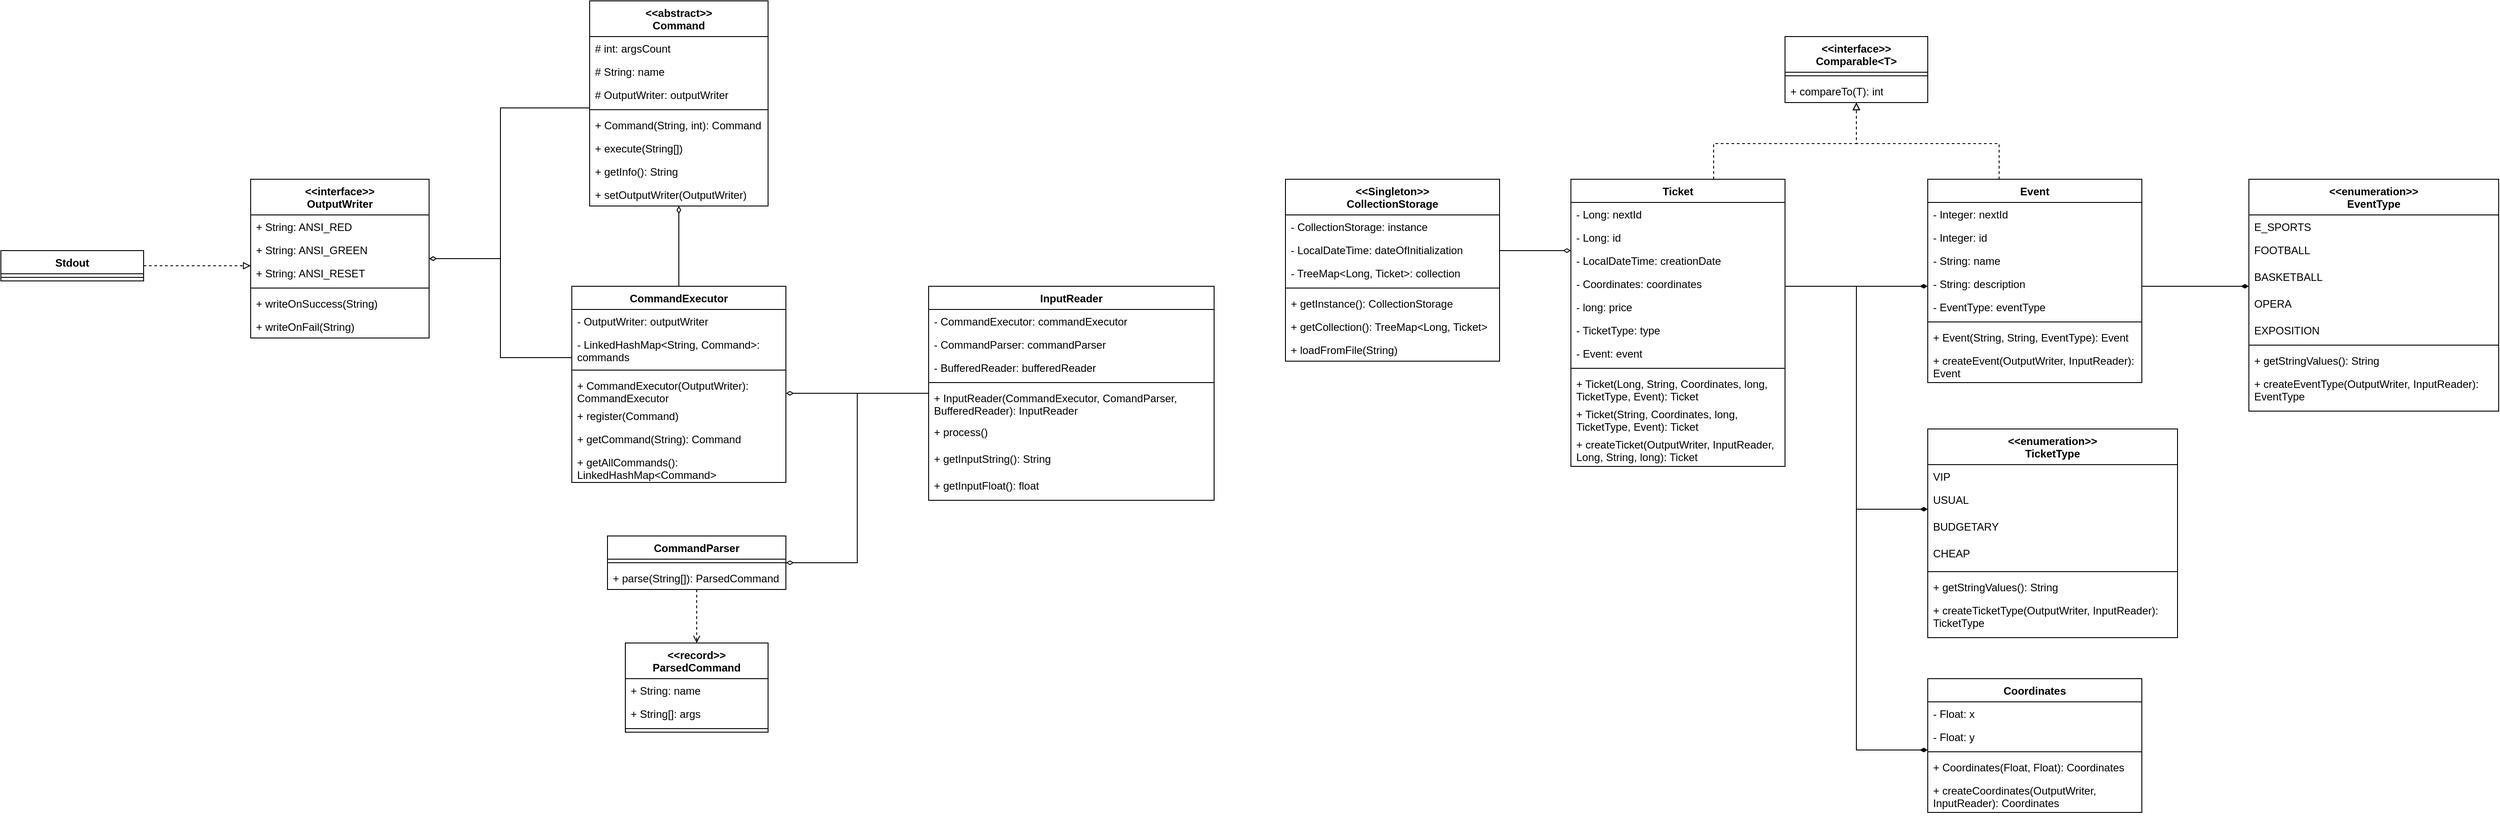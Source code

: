 <mxfile version="26.0.11">
  <diagram name="Страница — 1" id="2B_twAa1wRJCid5-EPwe">
    <mxGraphModel dx="2675" dy="1044" grid="1" gridSize="10" guides="1" tooltips="1" connect="1" arrows="1" fold="1" page="1" pageScale="1" pageWidth="827" pageHeight="1169" math="0" shadow="0">
      <root>
        <mxCell id="0" />
        <mxCell id="1" parent="0" />
        <mxCell id="D6TceHeghgm-f9O-wfHP-121" style="edgeStyle=orthogonalEdgeStyle;rounded=0;orthogonalLoop=1;jettySize=auto;html=1;endArrow=diamondThin;endFill=0;" edge="1" parent="1" source="D6TceHeghgm-f9O-wfHP-1" target="D6TceHeghgm-f9O-wfHP-10">
          <mxGeometry relative="1" as="geometry">
            <Array as="points">
              <mxPoint x="-40" y="480" />
              <mxPoint x="-40" y="649" />
            </Array>
          </mxGeometry>
        </mxCell>
        <mxCell id="D6TceHeghgm-f9O-wfHP-1" value="&lt;div&gt;&amp;lt;&amp;lt;abstract&amp;gt;&amp;gt;&lt;/div&gt;Command" style="swimlane;fontStyle=1;align=center;verticalAlign=top;childLayout=stackLayout;horizontal=1;startSize=40;horizontalStack=0;resizeParent=1;resizeParentMax=0;resizeLast=0;collapsible=1;marginBottom=0;whiteSpace=wrap;html=1;" vertex="1" parent="1">
          <mxGeometry x="60" y="360" width="200" height="230" as="geometry" />
        </mxCell>
        <mxCell id="D6TceHeghgm-f9O-wfHP-2" value="# int: argsCount" style="text;strokeColor=none;fillColor=none;align=left;verticalAlign=top;spacingLeft=4;spacingRight=4;overflow=hidden;rotatable=0;points=[[0,0.5],[1,0.5]];portConstraint=eastwest;whiteSpace=wrap;html=1;" vertex="1" parent="D6TceHeghgm-f9O-wfHP-1">
          <mxGeometry y="40" width="200" height="26" as="geometry" />
        </mxCell>
        <mxCell id="D6TceHeghgm-f9O-wfHP-5" value="# String: name" style="text;strokeColor=none;fillColor=none;align=left;verticalAlign=top;spacingLeft=4;spacingRight=4;overflow=hidden;rotatable=0;points=[[0,0.5],[1,0.5]];portConstraint=eastwest;whiteSpace=wrap;html=1;" vertex="1" parent="D6TceHeghgm-f9O-wfHP-1">
          <mxGeometry y="66" width="200" height="26" as="geometry" />
        </mxCell>
        <mxCell id="D6TceHeghgm-f9O-wfHP-6" value="# OutputWriter: outputWriter" style="text;strokeColor=none;fillColor=none;align=left;verticalAlign=top;spacingLeft=4;spacingRight=4;overflow=hidden;rotatable=0;points=[[0,0.5],[1,0.5]];portConstraint=eastwest;whiteSpace=wrap;html=1;" vertex="1" parent="D6TceHeghgm-f9O-wfHP-1">
          <mxGeometry y="92" width="200" height="26" as="geometry" />
        </mxCell>
        <mxCell id="D6TceHeghgm-f9O-wfHP-3" value="" style="line;strokeWidth=1;fillColor=none;align=left;verticalAlign=middle;spacingTop=-1;spacingLeft=3;spacingRight=3;rotatable=0;labelPosition=right;points=[];portConstraint=eastwest;strokeColor=inherit;" vertex="1" parent="D6TceHeghgm-f9O-wfHP-1">
          <mxGeometry y="118" width="200" height="8" as="geometry" />
        </mxCell>
        <mxCell id="D6TceHeghgm-f9O-wfHP-4" value="+ Command(String, int): Command" style="text;strokeColor=none;fillColor=none;align=left;verticalAlign=top;spacingLeft=4;spacingRight=4;overflow=hidden;rotatable=0;points=[[0,0.5],[1,0.5]];portConstraint=eastwest;whiteSpace=wrap;html=1;" vertex="1" parent="D6TceHeghgm-f9O-wfHP-1">
          <mxGeometry y="126" width="200" height="26" as="geometry" />
        </mxCell>
        <mxCell id="D6TceHeghgm-f9O-wfHP-7" value="+ execute(String[])" style="text;strokeColor=none;fillColor=none;align=left;verticalAlign=top;spacingLeft=4;spacingRight=4;overflow=hidden;rotatable=0;points=[[0,0.5],[1,0.5]];portConstraint=eastwest;whiteSpace=wrap;html=1;" vertex="1" parent="D6TceHeghgm-f9O-wfHP-1">
          <mxGeometry y="152" width="200" height="26" as="geometry" />
        </mxCell>
        <mxCell id="D6TceHeghgm-f9O-wfHP-9" value="+ getInfo(): String" style="text;strokeColor=none;fillColor=none;align=left;verticalAlign=top;spacingLeft=4;spacingRight=4;overflow=hidden;rotatable=0;points=[[0,0.5],[1,0.5]];portConstraint=eastwest;whiteSpace=wrap;html=1;" vertex="1" parent="D6TceHeghgm-f9O-wfHP-1">
          <mxGeometry y="178" width="200" height="26" as="geometry" />
        </mxCell>
        <mxCell id="D6TceHeghgm-f9O-wfHP-8" value="+ setOutputWriter(OutputWriter)" style="text;strokeColor=none;fillColor=none;align=left;verticalAlign=top;spacingLeft=4;spacingRight=4;overflow=hidden;rotatable=0;points=[[0,0.5],[1,0.5]];portConstraint=eastwest;whiteSpace=wrap;html=1;" vertex="1" parent="D6TceHeghgm-f9O-wfHP-1">
          <mxGeometry y="204" width="200" height="26" as="geometry" />
        </mxCell>
        <mxCell id="D6TceHeghgm-f9O-wfHP-10" value="&lt;div&gt;&amp;lt;&amp;lt;interface&amp;gt;&amp;gt;&lt;/div&gt;OutputWriter" style="swimlane;fontStyle=1;align=center;verticalAlign=top;childLayout=stackLayout;horizontal=1;startSize=40;horizontalStack=0;resizeParent=1;resizeParentMax=0;resizeLast=0;collapsible=1;marginBottom=0;whiteSpace=wrap;html=1;" vertex="1" parent="1">
          <mxGeometry x="-320" y="560" width="200" height="178" as="geometry" />
        </mxCell>
        <mxCell id="D6TceHeghgm-f9O-wfHP-11" value="+ String: ANSI_RED" style="text;strokeColor=none;fillColor=none;align=left;verticalAlign=top;spacingLeft=4;spacingRight=4;overflow=hidden;rotatable=0;points=[[0,0.5],[1,0.5]];portConstraint=eastwest;whiteSpace=wrap;html=1;" vertex="1" parent="D6TceHeghgm-f9O-wfHP-10">
          <mxGeometry y="40" width="200" height="26" as="geometry" />
        </mxCell>
        <mxCell id="D6TceHeghgm-f9O-wfHP-19" value="+ String: ANSI_GREEN" style="text;strokeColor=none;fillColor=none;align=left;verticalAlign=top;spacingLeft=4;spacingRight=4;overflow=hidden;rotatable=0;points=[[0,0.5],[1,0.5]];portConstraint=eastwest;whiteSpace=wrap;html=1;" vertex="1" parent="D6TceHeghgm-f9O-wfHP-10">
          <mxGeometry y="66" width="200" height="26" as="geometry" />
        </mxCell>
        <mxCell id="D6TceHeghgm-f9O-wfHP-20" value="+ String: ANSI_RESET" style="text;strokeColor=none;fillColor=none;align=left;verticalAlign=top;spacingLeft=4;spacingRight=4;overflow=hidden;rotatable=0;points=[[0,0.5],[1,0.5]];portConstraint=eastwest;whiteSpace=wrap;html=1;" vertex="1" parent="D6TceHeghgm-f9O-wfHP-10">
          <mxGeometry y="92" width="200" height="26" as="geometry" />
        </mxCell>
        <mxCell id="D6TceHeghgm-f9O-wfHP-14" value="" style="line;strokeWidth=1;fillColor=none;align=left;verticalAlign=middle;spacingTop=-1;spacingLeft=3;spacingRight=3;rotatable=0;labelPosition=right;points=[];portConstraint=eastwest;strokeColor=inherit;" vertex="1" parent="D6TceHeghgm-f9O-wfHP-10">
          <mxGeometry y="118" width="200" height="8" as="geometry" />
        </mxCell>
        <mxCell id="D6TceHeghgm-f9O-wfHP-16" value="+ writeOnSuccess(String)" style="text;strokeColor=none;fillColor=none;align=left;verticalAlign=top;spacingLeft=4;spacingRight=4;overflow=hidden;rotatable=0;points=[[0,0.5],[1,0.5]];portConstraint=eastwest;whiteSpace=wrap;html=1;" vertex="1" parent="D6TceHeghgm-f9O-wfHP-10">
          <mxGeometry y="126" width="200" height="26" as="geometry" />
        </mxCell>
        <mxCell id="D6TceHeghgm-f9O-wfHP-21" value="+ writeOnFail(String)" style="text;strokeColor=none;fillColor=none;align=left;verticalAlign=top;spacingLeft=4;spacingRight=4;overflow=hidden;rotatable=0;points=[[0,0.5],[1,0.5]];portConstraint=eastwest;whiteSpace=wrap;html=1;" vertex="1" parent="D6TceHeghgm-f9O-wfHP-10">
          <mxGeometry y="152" width="200" height="26" as="geometry" />
        </mxCell>
        <mxCell id="D6TceHeghgm-f9O-wfHP-116" style="edgeStyle=orthogonalEdgeStyle;rounded=0;orthogonalLoop=1;jettySize=auto;html=1;endArrow=diamondThin;endFill=0;" edge="1" parent="1" source="D6TceHeghgm-f9O-wfHP-22" target="D6TceHeghgm-f9O-wfHP-31">
          <mxGeometry relative="1" as="geometry">
            <Array as="points">
              <mxPoint x="320" y="800" />
              <mxPoint x="320" y="800" />
            </Array>
          </mxGeometry>
        </mxCell>
        <mxCell id="D6TceHeghgm-f9O-wfHP-117" style="edgeStyle=orthogonalEdgeStyle;rounded=0;orthogonalLoop=1;jettySize=auto;html=1;endArrow=diamondThin;endFill=0;" edge="1" parent="1" source="D6TceHeghgm-f9O-wfHP-22" target="D6TceHeghgm-f9O-wfHP-41">
          <mxGeometry relative="1" as="geometry">
            <Array as="points">
              <mxPoint x="360" y="800" />
              <mxPoint x="360" y="990" />
            </Array>
          </mxGeometry>
        </mxCell>
        <mxCell id="D6TceHeghgm-f9O-wfHP-22" value="InputReader" style="swimlane;fontStyle=1;align=center;verticalAlign=top;childLayout=stackLayout;horizontal=1;startSize=26;horizontalStack=0;resizeParent=1;resizeParentMax=0;resizeLast=0;collapsible=1;marginBottom=0;whiteSpace=wrap;html=1;" vertex="1" parent="1">
          <mxGeometry x="440" y="680" width="320" height="240" as="geometry" />
        </mxCell>
        <mxCell id="D6TceHeghgm-f9O-wfHP-23" value="- CommandExecutor: commandExecutor" style="text;strokeColor=none;fillColor=none;align=left;verticalAlign=top;spacingLeft=4;spacingRight=4;overflow=hidden;rotatable=0;points=[[0,0.5],[1,0.5]];portConstraint=eastwest;whiteSpace=wrap;html=1;" vertex="1" parent="D6TceHeghgm-f9O-wfHP-22">
          <mxGeometry y="26" width="320" height="26" as="geometry" />
        </mxCell>
        <mxCell id="D6TceHeghgm-f9O-wfHP-26" value="- CommandParser: commandParser" style="text;strokeColor=none;fillColor=none;align=left;verticalAlign=top;spacingLeft=4;spacingRight=4;overflow=hidden;rotatable=0;points=[[0,0.5],[1,0.5]];portConstraint=eastwest;whiteSpace=wrap;html=1;" vertex="1" parent="D6TceHeghgm-f9O-wfHP-22">
          <mxGeometry y="52" width="320" height="26" as="geometry" />
        </mxCell>
        <mxCell id="D6TceHeghgm-f9O-wfHP-27" value="- BufferedReader: bufferedReader" style="text;strokeColor=none;fillColor=none;align=left;verticalAlign=top;spacingLeft=4;spacingRight=4;overflow=hidden;rotatable=0;points=[[0,0.5],[1,0.5]];portConstraint=eastwest;whiteSpace=wrap;html=1;" vertex="1" parent="D6TceHeghgm-f9O-wfHP-22">
          <mxGeometry y="78" width="320" height="26" as="geometry" />
        </mxCell>
        <mxCell id="D6TceHeghgm-f9O-wfHP-24" value="" style="line;strokeWidth=1;fillColor=none;align=left;verticalAlign=middle;spacingTop=-1;spacingLeft=3;spacingRight=3;rotatable=0;labelPosition=right;points=[];portConstraint=eastwest;strokeColor=inherit;" vertex="1" parent="D6TceHeghgm-f9O-wfHP-22">
          <mxGeometry y="104" width="320" height="8" as="geometry" />
        </mxCell>
        <mxCell id="D6TceHeghgm-f9O-wfHP-25" value="+ InputReader(CommandExecutor, ComandParser, BufferedReader): InputReader" style="text;strokeColor=none;fillColor=none;align=left;verticalAlign=top;spacingLeft=4;spacingRight=4;overflow=hidden;rotatable=0;points=[[0,0.5],[1,0.5]];portConstraint=eastwest;whiteSpace=wrap;html=1;" vertex="1" parent="D6TceHeghgm-f9O-wfHP-22">
          <mxGeometry y="112" width="320" height="38" as="geometry" />
        </mxCell>
        <mxCell id="D6TceHeghgm-f9O-wfHP-30" value="+ process()" style="text;strokeColor=none;fillColor=none;align=left;verticalAlign=top;spacingLeft=4;spacingRight=4;overflow=hidden;rotatable=0;points=[[0,0.5],[1,0.5]];portConstraint=eastwest;whiteSpace=wrap;html=1;" vertex="1" parent="D6TceHeghgm-f9O-wfHP-22">
          <mxGeometry y="150" width="320" height="30" as="geometry" />
        </mxCell>
        <mxCell id="D6TceHeghgm-f9O-wfHP-28" value="+ getInputString(): String" style="text;strokeColor=none;fillColor=none;align=left;verticalAlign=top;spacingLeft=4;spacingRight=4;overflow=hidden;rotatable=0;points=[[0,0.5],[1,0.5]];portConstraint=eastwest;whiteSpace=wrap;html=1;" vertex="1" parent="D6TceHeghgm-f9O-wfHP-22">
          <mxGeometry y="180" width="320" height="30" as="geometry" />
        </mxCell>
        <mxCell id="D6TceHeghgm-f9O-wfHP-29" value="+ getInputFloat(): float" style="text;strokeColor=none;fillColor=none;align=left;verticalAlign=top;spacingLeft=4;spacingRight=4;overflow=hidden;rotatable=0;points=[[0,0.5],[1,0.5]];portConstraint=eastwest;whiteSpace=wrap;html=1;" vertex="1" parent="D6TceHeghgm-f9O-wfHP-22">
          <mxGeometry y="210" width="320" height="30" as="geometry" />
        </mxCell>
        <mxCell id="D6TceHeghgm-f9O-wfHP-118" style="edgeStyle=orthogonalEdgeStyle;rounded=0;orthogonalLoop=1;jettySize=auto;html=1;endArrow=diamondThin;endFill=0;" edge="1" parent="1" source="D6TceHeghgm-f9O-wfHP-31" target="D6TceHeghgm-f9O-wfHP-10">
          <mxGeometry relative="1" as="geometry">
            <Array as="points">
              <mxPoint x="-40" y="760" />
              <mxPoint x="-40" y="649" />
            </Array>
          </mxGeometry>
        </mxCell>
        <mxCell id="D6TceHeghgm-f9O-wfHP-120" style="edgeStyle=orthogonalEdgeStyle;rounded=0;orthogonalLoop=1;jettySize=auto;html=1;endArrow=diamondThin;endFill=0;" edge="1" parent="1" source="D6TceHeghgm-f9O-wfHP-31" target="D6TceHeghgm-f9O-wfHP-1">
          <mxGeometry relative="1" as="geometry" />
        </mxCell>
        <mxCell id="D6TceHeghgm-f9O-wfHP-31" value="CommandExecutor" style="swimlane;fontStyle=1;align=center;verticalAlign=top;childLayout=stackLayout;horizontal=1;startSize=26;horizontalStack=0;resizeParent=1;resizeParentMax=0;resizeLast=0;collapsible=1;marginBottom=0;whiteSpace=wrap;html=1;" vertex="1" parent="1">
          <mxGeometry x="40" y="680" width="240" height="220" as="geometry" />
        </mxCell>
        <mxCell id="D6TceHeghgm-f9O-wfHP-32" value="- OutputWriter: outputWriter" style="text;strokeColor=none;fillColor=none;align=left;verticalAlign=top;spacingLeft=4;spacingRight=4;overflow=hidden;rotatable=0;points=[[0,0.5],[1,0.5]];portConstraint=eastwest;whiteSpace=wrap;html=1;" vertex="1" parent="D6TceHeghgm-f9O-wfHP-31">
          <mxGeometry y="26" width="240" height="26" as="geometry" />
        </mxCell>
        <mxCell id="D6TceHeghgm-f9O-wfHP-35" value="- LinkedHashMap&amp;lt;String, Command&amp;gt;: commands" style="text;strokeColor=none;fillColor=none;align=left;verticalAlign=top;spacingLeft=4;spacingRight=4;overflow=hidden;rotatable=0;points=[[0,0.5],[1,0.5]];portConstraint=eastwest;whiteSpace=wrap;html=1;" vertex="1" parent="D6TceHeghgm-f9O-wfHP-31">
          <mxGeometry y="52" width="240" height="38" as="geometry" />
        </mxCell>
        <mxCell id="D6TceHeghgm-f9O-wfHP-33" value="" style="line;strokeWidth=1;fillColor=none;align=left;verticalAlign=middle;spacingTop=-1;spacingLeft=3;spacingRight=3;rotatable=0;labelPosition=right;points=[];portConstraint=eastwest;strokeColor=inherit;" vertex="1" parent="D6TceHeghgm-f9O-wfHP-31">
          <mxGeometry y="90" width="240" height="8" as="geometry" />
        </mxCell>
        <mxCell id="D6TceHeghgm-f9O-wfHP-34" value="+ CommandExecutor(OutputWriter): CommandExecutor" style="text;strokeColor=none;fillColor=none;align=left;verticalAlign=top;spacingLeft=4;spacingRight=4;overflow=hidden;rotatable=0;points=[[0,0.5],[1,0.5]];portConstraint=eastwest;whiteSpace=wrap;html=1;" vertex="1" parent="D6TceHeghgm-f9O-wfHP-31">
          <mxGeometry y="98" width="240" height="34" as="geometry" />
        </mxCell>
        <mxCell id="D6TceHeghgm-f9O-wfHP-38" value="+ register(Command)" style="text;strokeColor=none;fillColor=none;align=left;verticalAlign=top;spacingLeft=4;spacingRight=4;overflow=hidden;rotatable=0;points=[[0,0.5],[1,0.5]];portConstraint=eastwest;whiteSpace=wrap;html=1;" vertex="1" parent="D6TceHeghgm-f9O-wfHP-31">
          <mxGeometry y="132" width="240" height="26" as="geometry" />
        </mxCell>
        <mxCell id="D6TceHeghgm-f9O-wfHP-39" value="+ getCommand(String): Command" style="text;strokeColor=none;fillColor=none;align=left;verticalAlign=top;spacingLeft=4;spacingRight=4;overflow=hidden;rotatable=0;points=[[0,0.5],[1,0.5]];portConstraint=eastwest;whiteSpace=wrap;html=1;" vertex="1" parent="D6TceHeghgm-f9O-wfHP-31">
          <mxGeometry y="158" width="240" height="26" as="geometry" />
        </mxCell>
        <mxCell id="D6TceHeghgm-f9O-wfHP-40" value="+ getAllCommands(): LinkedHashMap&amp;lt;Command&amp;gt;" style="text;strokeColor=none;fillColor=none;align=left;verticalAlign=top;spacingLeft=4;spacingRight=4;overflow=hidden;rotatable=0;points=[[0,0.5],[1,0.5]];portConstraint=eastwest;whiteSpace=wrap;html=1;" vertex="1" parent="D6TceHeghgm-f9O-wfHP-31">
          <mxGeometry y="184" width="240" height="36" as="geometry" />
        </mxCell>
        <mxCell id="D6TceHeghgm-f9O-wfHP-119" style="edgeStyle=orthogonalEdgeStyle;rounded=0;orthogonalLoop=1;jettySize=auto;html=1;entryX=0.5;entryY=0;entryDx=0;entryDy=0;endArrow=open;endFill=0;dashed=1;" edge="1" parent="1" source="D6TceHeghgm-f9O-wfHP-41" target="D6TceHeghgm-f9O-wfHP-45">
          <mxGeometry relative="1" as="geometry" />
        </mxCell>
        <mxCell id="D6TceHeghgm-f9O-wfHP-41" value="CommandParser" style="swimlane;fontStyle=1;align=center;verticalAlign=top;childLayout=stackLayout;horizontal=1;startSize=26;horizontalStack=0;resizeParent=1;resizeParentMax=0;resizeLast=0;collapsible=1;marginBottom=0;whiteSpace=wrap;html=1;" vertex="1" parent="1">
          <mxGeometry x="80" y="960" width="200" height="60" as="geometry" />
        </mxCell>
        <mxCell id="D6TceHeghgm-f9O-wfHP-43" value="" style="line;strokeWidth=1;fillColor=none;align=left;verticalAlign=middle;spacingTop=-1;spacingLeft=3;spacingRight=3;rotatable=0;labelPosition=right;points=[];portConstraint=eastwest;strokeColor=inherit;" vertex="1" parent="D6TceHeghgm-f9O-wfHP-41">
          <mxGeometry y="26" width="200" height="8" as="geometry" />
        </mxCell>
        <mxCell id="D6TceHeghgm-f9O-wfHP-44" value="+ parse(String[]): ParsedCommand" style="text;strokeColor=none;fillColor=none;align=left;verticalAlign=top;spacingLeft=4;spacingRight=4;overflow=hidden;rotatable=0;points=[[0,0.5],[1,0.5]];portConstraint=eastwest;whiteSpace=wrap;html=1;" vertex="1" parent="D6TceHeghgm-f9O-wfHP-41">
          <mxGeometry y="34" width="200" height="26" as="geometry" />
        </mxCell>
        <mxCell id="D6TceHeghgm-f9O-wfHP-45" value="&lt;div&gt;&amp;lt;&amp;lt;record&amp;gt;&amp;gt;&lt;/div&gt;ParsedCommand" style="swimlane;fontStyle=1;align=center;verticalAlign=top;childLayout=stackLayout;horizontal=1;startSize=40;horizontalStack=0;resizeParent=1;resizeParentMax=0;resizeLast=0;collapsible=1;marginBottom=0;whiteSpace=wrap;html=1;" vertex="1" parent="1">
          <mxGeometry x="100" y="1080" width="160" height="100" as="geometry" />
        </mxCell>
        <mxCell id="D6TceHeghgm-f9O-wfHP-46" value="+ String: name" style="text;strokeColor=none;fillColor=none;align=left;verticalAlign=top;spacingLeft=4;spacingRight=4;overflow=hidden;rotatable=0;points=[[0,0.5],[1,0.5]];portConstraint=eastwest;whiteSpace=wrap;html=1;" vertex="1" parent="D6TceHeghgm-f9O-wfHP-45">
          <mxGeometry y="40" width="160" height="26" as="geometry" />
        </mxCell>
        <mxCell id="D6TceHeghgm-f9O-wfHP-49" value="+ String[]: args" style="text;strokeColor=none;fillColor=none;align=left;verticalAlign=top;spacingLeft=4;spacingRight=4;overflow=hidden;rotatable=0;points=[[0,0.5],[1,0.5]];portConstraint=eastwest;whiteSpace=wrap;html=1;" vertex="1" parent="D6TceHeghgm-f9O-wfHP-45">
          <mxGeometry y="66" width="160" height="26" as="geometry" />
        </mxCell>
        <mxCell id="D6TceHeghgm-f9O-wfHP-47" value="" style="line;strokeWidth=1;fillColor=none;align=left;verticalAlign=middle;spacingTop=-1;spacingLeft=3;spacingRight=3;rotatable=0;labelPosition=right;points=[];portConstraint=eastwest;strokeColor=inherit;" vertex="1" parent="D6TceHeghgm-f9O-wfHP-45">
          <mxGeometry y="92" width="160" height="8" as="geometry" />
        </mxCell>
        <mxCell id="D6TceHeghgm-f9O-wfHP-115" style="edgeStyle=orthogonalEdgeStyle;rounded=0;orthogonalLoop=1;jettySize=auto;html=1;endArrow=diamondThin;endFill=0;" edge="1" parent="1" source="D6TceHeghgm-f9O-wfHP-50" target="D6TceHeghgm-f9O-wfHP-74">
          <mxGeometry relative="1" as="geometry">
            <Array as="points">
              <mxPoint x="1110" y="640" />
              <mxPoint x="1110" y="640" />
            </Array>
          </mxGeometry>
        </mxCell>
        <mxCell id="D6TceHeghgm-f9O-wfHP-50" value="&lt;div&gt;&amp;lt;&amp;lt;Singleton&amp;gt;&amp;gt;&lt;/div&gt;CollectionStorage" style="swimlane;fontStyle=1;align=center;verticalAlign=top;childLayout=stackLayout;horizontal=1;startSize=40;horizontalStack=0;resizeParent=1;resizeParentMax=0;resizeLast=0;collapsible=1;marginBottom=0;whiteSpace=wrap;html=1;" vertex="1" parent="1">
          <mxGeometry x="840" y="560" width="240" height="204" as="geometry" />
        </mxCell>
        <mxCell id="D6TceHeghgm-f9O-wfHP-51" value="- CollectionStorage: instance" style="text;strokeColor=none;fillColor=none;align=left;verticalAlign=top;spacingLeft=4;spacingRight=4;overflow=hidden;rotatable=0;points=[[0,0.5],[1,0.5]];portConstraint=eastwest;whiteSpace=wrap;html=1;" vertex="1" parent="D6TceHeghgm-f9O-wfHP-50">
          <mxGeometry y="40" width="240" height="26" as="geometry" />
        </mxCell>
        <mxCell id="D6TceHeghgm-f9O-wfHP-54" value="- LocalDateTime: dateOfInitialization" style="text;strokeColor=none;fillColor=none;align=left;verticalAlign=top;spacingLeft=4;spacingRight=4;overflow=hidden;rotatable=0;points=[[0,0.5],[1,0.5]];portConstraint=eastwest;whiteSpace=wrap;html=1;" vertex="1" parent="D6TceHeghgm-f9O-wfHP-50">
          <mxGeometry y="66" width="240" height="26" as="geometry" />
        </mxCell>
        <mxCell id="D6TceHeghgm-f9O-wfHP-55" value="- TreeMap&amp;lt;Long, Ticket&amp;gt;: collection" style="text;strokeColor=none;fillColor=none;align=left;verticalAlign=top;spacingLeft=4;spacingRight=4;overflow=hidden;rotatable=0;points=[[0,0.5],[1,0.5]];portConstraint=eastwest;whiteSpace=wrap;html=1;" vertex="1" parent="D6TceHeghgm-f9O-wfHP-50">
          <mxGeometry y="92" width="240" height="26" as="geometry" />
        </mxCell>
        <mxCell id="D6TceHeghgm-f9O-wfHP-52" value="" style="line;strokeWidth=1;fillColor=none;align=left;verticalAlign=middle;spacingTop=-1;spacingLeft=3;spacingRight=3;rotatable=0;labelPosition=right;points=[];portConstraint=eastwest;strokeColor=inherit;" vertex="1" parent="D6TceHeghgm-f9O-wfHP-50">
          <mxGeometry y="118" width="240" height="8" as="geometry" />
        </mxCell>
        <mxCell id="D6TceHeghgm-f9O-wfHP-53" value="+ getInstance(): CollectionStorage" style="text;strokeColor=none;fillColor=none;align=left;verticalAlign=top;spacingLeft=4;spacingRight=4;overflow=hidden;rotatable=0;points=[[0,0.5],[1,0.5]];portConstraint=eastwest;whiteSpace=wrap;html=1;" vertex="1" parent="D6TceHeghgm-f9O-wfHP-50">
          <mxGeometry y="126" width="240" height="26" as="geometry" />
        </mxCell>
        <mxCell id="D6TceHeghgm-f9O-wfHP-56" value="+ getCollection(): TreeMap&amp;lt;Long, Ticket&amp;gt;" style="text;strokeColor=none;fillColor=none;align=left;verticalAlign=top;spacingLeft=4;spacingRight=4;overflow=hidden;rotatable=0;points=[[0,0.5],[1,0.5]];portConstraint=eastwest;whiteSpace=wrap;html=1;" vertex="1" parent="D6TceHeghgm-f9O-wfHP-50">
          <mxGeometry y="152" width="240" height="26" as="geometry" />
        </mxCell>
        <mxCell id="D6TceHeghgm-f9O-wfHP-57" value="+ loadFromFile(String)" style="text;strokeColor=none;fillColor=none;align=left;verticalAlign=top;spacingLeft=4;spacingRight=4;overflow=hidden;rotatable=0;points=[[0,0.5],[1,0.5]];portConstraint=eastwest;whiteSpace=wrap;html=1;" vertex="1" parent="D6TceHeghgm-f9O-wfHP-50">
          <mxGeometry y="178" width="240" height="26" as="geometry" />
        </mxCell>
        <mxCell id="D6TceHeghgm-f9O-wfHP-58" value="Coordinates" style="swimlane;fontStyle=1;align=center;verticalAlign=top;childLayout=stackLayout;horizontal=1;startSize=26;horizontalStack=0;resizeParent=1;resizeParentMax=0;resizeLast=0;collapsible=1;marginBottom=0;whiteSpace=wrap;html=1;" vertex="1" parent="1">
          <mxGeometry x="1560" y="1120" width="240" height="150" as="geometry" />
        </mxCell>
        <mxCell id="D6TceHeghgm-f9O-wfHP-59" value="- Float: x" style="text;strokeColor=none;fillColor=none;align=left;verticalAlign=top;spacingLeft=4;spacingRight=4;overflow=hidden;rotatable=0;points=[[0,0.5],[1,0.5]];portConstraint=eastwest;whiteSpace=wrap;html=1;" vertex="1" parent="D6TceHeghgm-f9O-wfHP-58">
          <mxGeometry y="26" width="240" height="26" as="geometry" />
        </mxCell>
        <mxCell id="D6TceHeghgm-f9O-wfHP-62" value="- Float: y" style="text;strokeColor=none;fillColor=none;align=left;verticalAlign=top;spacingLeft=4;spacingRight=4;overflow=hidden;rotatable=0;points=[[0,0.5],[1,0.5]];portConstraint=eastwest;whiteSpace=wrap;html=1;" vertex="1" parent="D6TceHeghgm-f9O-wfHP-58">
          <mxGeometry y="52" width="240" height="26" as="geometry" />
        </mxCell>
        <mxCell id="D6TceHeghgm-f9O-wfHP-60" value="" style="line;strokeWidth=1;fillColor=none;align=left;verticalAlign=middle;spacingTop=-1;spacingLeft=3;spacingRight=3;rotatable=0;labelPosition=right;points=[];portConstraint=eastwest;strokeColor=inherit;" vertex="1" parent="D6TceHeghgm-f9O-wfHP-58">
          <mxGeometry y="78" width="240" height="8" as="geometry" />
        </mxCell>
        <mxCell id="D6TceHeghgm-f9O-wfHP-61" value="+ Coordinates(Float, Float): Coordinates" style="text;strokeColor=none;fillColor=none;align=left;verticalAlign=top;spacingLeft=4;spacingRight=4;overflow=hidden;rotatable=0;points=[[0,0.5],[1,0.5]];portConstraint=eastwest;whiteSpace=wrap;html=1;" vertex="1" parent="D6TceHeghgm-f9O-wfHP-58">
          <mxGeometry y="86" width="240" height="26" as="geometry" />
        </mxCell>
        <mxCell id="D6TceHeghgm-f9O-wfHP-63" value="+ createCoordinates(OutputWriter, InputReader): Coordinates" style="text;strokeColor=none;fillColor=none;align=left;verticalAlign=top;spacingLeft=4;spacingRight=4;overflow=hidden;rotatable=0;points=[[0,0.5],[1,0.5]];portConstraint=eastwest;whiteSpace=wrap;html=1;" vertex="1" parent="D6TceHeghgm-f9O-wfHP-58">
          <mxGeometry y="112" width="240" height="38" as="geometry" />
        </mxCell>
        <mxCell id="D6TceHeghgm-f9O-wfHP-108" style="edgeStyle=orthogonalEdgeStyle;rounded=0;orthogonalLoop=1;jettySize=auto;html=1;endArrow=diamondThin;endFill=1;" edge="1" parent="1" source="D6TceHeghgm-f9O-wfHP-64" target="D6TceHeghgm-f9O-wfHP-87">
          <mxGeometry relative="1" as="geometry">
            <Array as="points">
              <mxPoint x="1830" y="680" />
              <mxPoint x="1830" y="680" />
            </Array>
          </mxGeometry>
        </mxCell>
        <mxCell id="D6TceHeghgm-f9O-wfHP-114" style="edgeStyle=orthogonalEdgeStyle;rounded=0;orthogonalLoop=1;jettySize=auto;html=1;dashed=1;endArrow=block;endFill=0;" edge="1" parent="1" source="D6TceHeghgm-f9O-wfHP-64" target="D6TceHeghgm-f9O-wfHP-109">
          <mxGeometry relative="1" as="geometry">
            <Array as="points">
              <mxPoint x="1640" y="520" />
              <mxPoint x="1480" y="520" />
            </Array>
          </mxGeometry>
        </mxCell>
        <mxCell id="D6TceHeghgm-f9O-wfHP-64" value="Event" style="swimlane;fontStyle=1;align=center;verticalAlign=top;childLayout=stackLayout;horizontal=1;startSize=26;horizontalStack=0;resizeParent=1;resizeParentMax=0;resizeLast=0;collapsible=1;marginBottom=0;whiteSpace=wrap;html=1;" vertex="1" parent="1">
          <mxGeometry x="1560" y="560" width="240" height="228" as="geometry" />
        </mxCell>
        <mxCell id="D6TceHeghgm-f9O-wfHP-65" value="- Integer: nextId" style="text;strokeColor=none;fillColor=none;align=left;verticalAlign=top;spacingLeft=4;spacingRight=4;overflow=hidden;rotatable=0;points=[[0,0.5],[1,0.5]];portConstraint=eastwest;whiteSpace=wrap;html=1;" vertex="1" parent="D6TceHeghgm-f9O-wfHP-64">
          <mxGeometry y="26" width="240" height="26" as="geometry" />
        </mxCell>
        <mxCell id="D6TceHeghgm-f9O-wfHP-66" value="- Integer: id" style="text;strokeColor=none;fillColor=none;align=left;verticalAlign=top;spacingLeft=4;spacingRight=4;overflow=hidden;rotatable=0;points=[[0,0.5],[1,0.5]];portConstraint=eastwest;whiteSpace=wrap;html=1;" vertex="1" parent="D6TceHeghgm-f9O-wfHP-64">
          <mxGeometry y="52" width="240" height="26" as="geometry" />
        </mxCell>
        <mxCell id="D6TceHeghgm-f9O-wfHP-71" value="- String: name" style="text;strokeColor=none;fillColor=none;align=left;verticalAlign=top;spacingLeft=4;spacingRight=4;overflow=hidden;rotatable=0;points=[[0,0.5],[1,0.5]];portConstraint=eastwest;whiteSpace=wrap;html=1;" vertex="1" parent="D6TceHeghgm-f9O-wfHP-64">
          <mxGeometry y="78" width="240" height="26" as="geometry" />
        </mxCell>
        <mxCell id="D6TceHeghgm-f9O-wfHP-72" value="- String: description" style="text;strokeColor=none;fillColor=none;align=left;verticalAlign=top;spacingLeft=4;spacingRight=4;overflow=hidden;rotatable=0;points=[[0,0.5],[1,0.5]];portConstraint=eastwest;whiteSpace=wrap;html=1;" vertex="1" parent="D6TceHeghgm-f9O-wfHP-64">
          <mxGeometry y="104" width="240" height="26" as="geometry" />
        </mxCell>
        <mxCell id="D6TceHeghgm-f9O-wfHP-73" value="- EventType: eventType" style="text;strokeColor=none;fillColor=none;align=left;verticalAlign=top;spacingLeft=4;spacingRight=4;overflow=hidden;rotatable=0;points=[[0,0.5],[1,0.5]];portConstraint=eastwest;whiteSpace=wrap;html=1;" vertex="1" parent="D6TceHeghgm-f9O-wfHP-64">
          <mxGeometry y="130" width="240" height="26" as="geometry" />
        </mxCell>
        <mxCell id="D6TceHeghgm-f9O-wfHP-67" value="" style="line;strokeWidth=1;fillColor=none;align=left;verticalAlign=middle;spacingTop=-1;spacingLeft=3;spacingRight=3;rotatable=0;labelPosition=right;points=[];portConstraint=eastwest;strokeColor=inherit;" vertex="1" parent="D6TceHeghgm-f9O-wfHP-64">
          <mxGeometry y="156" width="240" height="8" as="geometry" />
        </mxCell>
        <mxCell id="D6TceHeghgm-f9O-wfHP-68" value="+ Event(String, String, EventType): Event" style="text;strokeColor=none;fillColor=none;align=left;verticalAlign=top;spacingLeft=4;spacingRight=4;overflow=hidden;rotatable=0;points=[[0,0.5],[1,0.5]];portConstraint=eastwest;whiteSpace=wrap;html=1;" vertex="1" parent="D6TceHeghgm-f9O-wfHP-64">
          <mxGeometry y="164" width="240" height="26" as="geometry" />
        </mxCell>
        <mxCell id="D6TceHeghgm-f9O-wfHP-69" value="+ createEvent(OutputWriter, InputReader): Event" style="text;strokeColor=none;fillColor=none;align=left;verticalAlign=top;spacingLeft=4;spacingRight=4;overflow=hidden;rotatable=0;points=[[0,0.5],[1,0.5]];portConstraint=eastwest;whiteSpace=wrap;html=1;" vertex="1" parent="D6TceHeghgm-f9O-wfHP-64">
          <mxGeometry y="190" width="240" height="38" as="geometry" />
        </mxCell>
        <mxCell id="D6TceHeghgm-f9O-wfHP-105" style="edgeStyle=orthogonalEdgeStyle;rounded=0;orthogonalLoop=1;jettySize=auto;html=1;endArrow=diamondThin;endFill=1;" edge="1" parent="1" source="D6TceHeghgm-f9O-wfHP-74" target="D6TceHeghgm-f9O-wfHP-96">
          <mxGeometry relative="1" as="geometry">
            <Array as="points">
              <mxPoint x="1480" y="680" />
              <mxPoint x="1480" y="930" />
            </Array>
          </mxGeometry>
        </mxCell>
        <mxCell id="D6TceHeghgm-f9O-wfHP-106" style="edgeStyle=orthogonalEdgeStyle;rounded=0;orthogonalLoop=1;jettySize=auto;html=1;endArrow=diamondThin;endFill=1;" edge="1" parent="1" source="D6TceHeghgm-f9O-wfHP-74" target="D6TceHeghgm-f9O-wfHP-58">
          <mxGeometry relative="1" as="geometry">
            <Array as="points">
              <mxPoint x="1480" y="680" />
              <mxPoint x="1480" y="1200" />
            </Array>
          </mxGeometry>
        </mxCell>
        <mxCell id="D6TceHeghgm-f9O-wfHP-107" style="edgeStyle=orthogonalEdgeStyle;rounded=0;orthogonalLoop=1;jettySize=auto;html=1;endArrow=diamondThin;endFill=1;" edge="1" parent="1" source="D6TceHeghgm-f9O-wfHP-74" target="D6TceHeghgm-f9O-wfHP-64">
          <mxGeometry relative="1" as="geometry">
            <Array as="points">
              <mxPoint x="1520" y="680" />
              <mxPoint x="1520" y="680" />
            </Array>
          </mxGeometry>
        </mxCell>
        <mxCell id="D6TceHeghgm-f9O-wfHP-113" style="edgeStyle=orthogonalEdgeStyle;rounded=0;orthogonalLoop=1;jettySize=auto;html=1;dashed=1;endArrow=block;endFill=0;" edge="1" parent="1" source="D6TceHeghgm-f9O-wfHP-74" target="D6TceHeghgm-f9O-wfHP-109">
          <mxGeometry relative="1" as="geometry">
            <Array as="points">
              <mxPoint x="1320" y="520" />
              <mxPoint x="1480" y="520" />
            </Array>
          </mxGeometry>
        </mxCell>
        <mxCell id="D6TceHeghgm-f9O-wfHP-74" value="Ticket" style="swimlane;fontStyle=1;align=center;verticalAlign=top;childLayout=stackLayout;horizontal=1;startSize=26;horizontalStack=0;resizeParent=1;resizeParentMax=0;resizeLast=0;collapsible=1;marginBottom=0;whiteSpace=wrap;html=1;" vertex="1" parent="1">
          <mxGeometry x="1160" y="560" width="240" height="322" as="geometry" />
        </mxCell>
        <mxCell id="D6TceHeghgm-f9O-wfHP-75" value="- Long: nextId" style="text;strokeColor=none;fillColor=none;align=left;verticalAlign=top;spacingLeft=4;spacingRight=4;overflow=hidden;rotatable=0;points=[[0,0.5],[1,0.5]];portConstraint=eastwest;whiteSpace=wrap;html=1;" vertex="1" parent="D6TceHeghgm-f9O-wfHP-74">
          <mxGeometry y="26" width="240" height="26" as="geometry" />
        </mxCell>
        <mxCell id="D6TceHeghgm-f9O-wfHP-76" value="- Long: id" style="text;strokeColor=none;fillColor=none;align=left;verticalAlign=top;spacingLeft=4;spacingRight=4;overflow=hidden;rotatable=0;points=[[0,0.5],[1,0.5]];portConstraint=eastwest;whiteSpace=wrap;html=1;" vertex="1" parent="D6TceHeghgm-f9O-wfHP-74">
          <mxGeometry y="52" width="240" height="26" as="geometry" />
        </mxCell>
        <mxCell id="D6TceHeghgm-f9O-wfHP-77" value="- LocalDateTime: creationDate" style="text;strokeColor=none;fillColor=none;align=left;verticalAlign=top;spacingLeft=4;spacingRight=4;overflow=hidden;rotatable=0;points=[[0,0.5],[1,0.5]];portConstraint=eastwest;whiteSpace=wrap;html=1;" vertex="1" parent="D6TceHeghgm-f9O-wfHP-74">
          <mxGeometry y="78" width="240" height="26" as="geometry" />
        </mxCell>
        <mxCell id="D6TceHeghgm-f9O-wfHP-78" value="- Coordinates: coordinates" style="text;strokeColor=none;fillColor=none;align=left;verticalAlign=top;spacingLeft=4;spacingRight=4;overflow=hidden;rotatable=0;points=[[0,0.5],[1,0.5]];portConstraint=eastwest;whiteSpace=wrap;html=1;" vertex="1" parent="D6TceHeghgm-f9O-wfHP-74">
          <mxGeometry y="104" width="240" height="26" as="geometry" />
        </mxCell>
        <mxCell id="D6TceHeghgm-f9O-wfHP-79" value="- long: price" style="text;strokeColor=none;fillColor=none;align=left;verticalAlign=top;spacingLeft=4;spacingRight=4;overflow=hidden;rotatable=0;points=[[0,0.5],[1,0.5]];portConstraint=eastwest;whiteSpace=wrap;html=1;" vertex="1" parent="D6TceHeghgm-f9O-wfHP-74">
          <mxGeometry y="130" width="240" height="26" as="geometry" />
        </mxCell>
        <mxCell id="D6TceHeghgm-f9O-wfHP-84" value="- TicketType: type" style="text;strokeColor=none;fillColor=none;align=left;verticalAlign=top;spacingLeft=4;spacingRight=4;overflow=hidden;rotatable=0;points=[[0,0.5],[1,0.5]];portConstraint=eastwest;whiteSpace=wrap;html=1;" vertex="1" parent="D6TceHeghgm-f9O-wfHP-74">
          <mxGeometry y="156" width="240" height="26" as="geometry" />
        </mxCell>
        <mxCell id="D6TceHeghgm-f9O-wfHP-85" value="- Event: event" style="text;strokeColor=none;fillColor=none;align=left;verticalAlign=top;spacingLeft=4;spacingRight=4;overflow=hidden;rotatable=0;points=[[0,0.5],[1,0.5]];portConstraint=eastwest;whiteSpace=wrap;html=1;" vertex="1" parent="D6TceHeghgm-f9O-wfHP-74">
          <mxGeometry y="182" width="240" height="26" as="geometry" />
        </mxCell>
        <mxCell id="D6TceHeghgm-f9O-wfHP-80" value="" style="line;strokeWidth=1;fillColor=none;align=left;verticalAlign=middle;spacingTop=-1;spacingLeft=3;spacingRight=3;rotatable=0;labelPosition=right;points=[];portConstraint=eastwest;strokeColor=inherit;" vertex="1" parent="D6TceHeghgm-f9O-wfHP-74">
          <mxGeometry y="208" width="240" height="8" as="geometry" />
        </mxCell>
        <mxCell id="D6TceHeghgm-f9O-wfHP-81" value="+ Ticket(Long, String, Coordinates, long, TicketType, Event): Ticket" style="text;strokeColor=none;fillColor=none;align=left;verticalAlign=top;spacingLeft=4;spacingRight=4;overflow=hidden;rotatable=0;points=[[0,0.5],[1,0.5]];portConstraint=eastwest;whiteSpace=wrap;html=1;" vertex="1" parent="D6TceHeghgm-f9O-wfHP-74">
          <mxGeometry y="216" width="240" height="34" as="geometry" />
        </mxCell>
        <mxCell id="D6TceHeghgm-f9O-wfHP-86" value="+ Ticket(String, Coordinates, long, TicketType, Event): Ticket" style="text;strokeColor=none;fillColor=none;align=left;verticalAlign=top;spacingLeft=4;spacingRight=4;overflow=hidden;rotatable=0;points=[[0,0.5],[1,0.5]];portConstraint=eastwest;whiteSpace=wrap;html=1;" vertex="1" parent="D6TceHeghgm-f9O-wfHP-74">
          <mxGeometry y="250" width="240" height="34" as="geometry" />
        </mxCell>
        <mxCell id="D6TceHeghgm-f9O-wfHP-82" value="+ createTicket(OutputWriter, InputReader, Long, String, long): Ticket" style="text;strokeColor=none;fillColor=none;align=left;verticalAlign=top;spacingLeft=4;spacingRight=4;overflow=hidden;rotatable=0;points=[[0,0.5],[1,0.5]];portConstraint=eastwest;whiteSpace=wrap;html=1;" vertex="1" parent="D6TceHeghgm-f9O-wfHP-74">
          <mxGeometry y="284" width="240" height="38" as="geometry" />
        </mxCell>
        <mxCell id="D6TceHeghgm-f9O-wfHP-87" value="&lt;div&gt;&amp;lt;&amp;lt;enumeration&amp;gt;&amp;gt;&lt;/div&gt;EventType" style="swimlane;fontStyle=1;align=center;verticalAlign=top;childLayout=stackLayout;horizontal=1;startSize=40;horizontalStack=0;resizeParent=1;resizeParentMax=0;resizeLast=0;collapsible=1;marginBottom=0;whiteSpace=wrap;html=1;" vertex="1" parent="1">
          <mxGeometry x="1920" y="560" width="280" height="260" as="geometry" />
        </mxCell>
        <mxCell id="D6TceHeghgm-f9O-wfHP-88" value="E_SPORTS" style="text;strokeColor=none;fillColor=none;align=left;verticalAlign=top;spacingLeft=4;spacingRight=4;overflow=hidden;rotatable=0;points=[[0,0.5],[1,0.5]];portConstraint=eastwest;whiteSpace=wrap;html=1;" vertex="1" parent="D6TceHeghgm-f9O-wfHP-87">
          <mxGeometry y="40" width="280" height="26" as="geometry" />
        </mxCell>
        <mxCell id="D6TceHeghgm-f9O-wfHP-94" value="FOOTBALL" style="text;strokeColor=none;fillColor=none;align=left;verticalAlign=top;spacingLeft=4;spacingRight=4;overflow=hidden;rotatable=0;points=[[0,0.5],[1,0.5]];portConstraint=eastwest;whiteSpace=wrap;html=1;" vertex="1" parent="D6TceHeghgm-f9O-wfHP-87">
          <mxGeometry y="66" width="280" height="30" as="geometry" />
        </mxCell>
        <mxCell id="D6TceHeghgm-f9O-wfHP-93" value="BASKETBALL" style="text;strokeColor=none;fillColor=none;align=left;verticalAlign=top;spacingLeft=4;spacingRight=4;overflow=hidden;rotatable=0;points=[[0,0.5],[1,0.5]];portConstraint=eastwest;whiteSpace=wrap;html=1;" vertex="1" parent="D6TceHeghgm-f9O-wfHP-87">
          <mxGeometry y="96" width="280" height="30" as="geometry" />
        </mxCell>
        <mxCell id="D6TceHeghgm-f9O-wfHP-92" value="OPERA" style="text;strokeColor=none;fillColor=none;align=left;verticalAlign=top;spacingLeft=4;spacingRight=4;overflow=hidden;rotatable=0;points=[[0,0.5],[1,0.5]];portConstraint=eastwest;whiteSpace=wrap;html=1;" vertex="1" parent="D6TceHeghgm-f9O-wfHP-87">
          <mxGeometry y="126" width="280" height="30" as="geometry" />
        </mxCell>
        <mxCell id="D6TceHeghgm-f9O-wfHP-91" value="EXPOSITION" style="text;strokeColor=none;fillColor=none;align=left;verticalAlign=top;spacingLeft=4;spacingRight=4;overflow=hidden;rotatable=0;points=[[0,0.5],[1,0.5]];portConstraint=eastwest;whiteSpace=wrap;html=1;" vertex="1" parent="D6TceHeghgm-f9O-wfHP-87">
          <mxGeometry y="156" width="280" height="26" as="geometry" />
        </mxCell>
        <mxCell id="D6TceHeghgm-f9O-wfHP-89" value="" style="line;strokeWidth=1;fillColor=none;align=left;verticalAlign=middle;spacingTop=-1;spacingLeft=3;spacingRight=3;rotatable=0;labelPosition=right;points=[];portConstraint=eastwest;strokeColor=inherit;" vertex="1" parent="D6TceHeghgm-f9O-wfHP-87">
          <mxGeometry y="182" width="280" height="8" as="geometry" />
        </mxCell>
        <mxCell id="D6TceHeghgm-f9O-wfHP-90" value="+ getStringValues(): String" style="text;strokeColor=none;fillColor=none;align=left;verticalAlign=top;spacingLeft=4;spacingRight=4;overflow=hidden;rotatable=0;points=[[0,0.5],[1,0.5]];portConstraint=eastwest;whiteSpace=wrap;html=1;" vertex="1" parent="D6TceHeghgm-f9O-wfHP-87">
          <mxGeometry y="190" width="280" height="26" as="geometry" />
        </mxCell>
        <mxCell id="D6TceHeghgm-f9O-wfHP-95" value="+ createEventType(OutputWriter, InputReader): EventType" style="text;strokeColor=none;fillColor=none;align=left;verticalAlign=top;spacingLeft=4;spacingRight=4;overflow=hidden;rotatable=0;points=[[0,0.5],[1,0.5]];portConstraint=eastwest;whiteSpace=wrap;html=1;" vertex="1" parent="D6TceHeghgm-f9O-wfHP-87">
          <mxGeometry y="216" width="280" height="44" as="geometry" />
        </mxCell>
        <mxCell id="D6TceHeghgm-f9O-wfHP-96" value="&lt;div&gt;&amp;lt;&amp;lt;enumeration&amp;gt;&amp;gt;&lt;/div&gt;TicketType" style="swimlane;fontStyle=1;align=center;verticalAlign=top;childLayout=stackLayout;horizontal=1;startSize=40;horizontalStack=0;resizeParent=1;resizeParentMax=0;resizeLast=0;collapsible=1;marginBottom=0;whiteSpace=wrap;html=1;" vertex="1" parent="1">
          <mxGeometry x="1560" y="840" width="280" height="234" as="geometry" />
        </mxCell>
        <mxCell id="D6TceHeghgm-f9O-wfHP-97" value="VIP" style="text;strokeColor=none;fillColor=none;align=left;verticalAlign=top;spacingLeft=4;spacingRight=4;overflow=hidden;rotatable=0;points=[[0,0.5],[1,0.5]];portConstraint=eastwest;whiteSpace=wrap;html=1;" vertex="1" parent="D6TceHeghgm-f9O-wfHP-96">
          <mxGeometry y="40" width="280" height="26" as="geometry" />
        </mxCell>
        <mxCell id="D6TceHeghgm-f9O-wfHP-98" value="USUAL" style="text;strokeColor=none;fillColor=none;align=left;verticalAlign=top;spacingLeft=4;spacingRight=4;overflow=hidden;rotatable=0;points=[[0,0.5],[1,0.5]];portConstraint=eastwest;whiteSpace=wrap;html=1;" vertex="1" parent="D6TceHeghgm-f9O-wfHP-96">
          <mxGeometry y="66" width="280" height="30" as="geometry" />
        </mxCell>
        <mxCell id="D6TceHeghgm-f9O-wfHP-99" value="BUDGETARY" style="text;strokeColor=none;fillColor=none;align=left;verticalAlign=top;spacingLeft=4;spacingRight=4;overflow=hidden;rotatable=0;points=[[0,0.5],[1,0.5]];portConstraint=eastwest;whiteSpace=wrap;html=1;" vertex="1" parent="D6TceHeghgm-f9O-wfHP-96">
          <mxGeometry y="96" width="280" height="30" as="geometry" />
        </mxCell>
        <mxCell id="D6TceHeghgm-f9O-wfHP-100" value="CHEAP" style="text;strokeColor=none;fillColor=none;align=left;verticalAlign=top;spacingLeft=4;spacingRight=4;overflow=hidden;rotatable=0;points=[[0,0.5],[1,0.5]];portConstraint=eastwest;whiteSpace=wrap;html=1;" vertex="1" parent="D6TceHeghgm-f9O-wfHP-96">
          <mxGeometry y="126" width="280" height="30" as="geometry" />
        </mxCell>
        <mxCell id="D6TceHeghgm-f9O-wfHP-102" value="" style="line;strokeWidth=1;fillColor=none;align=left;verticalAlign=middle;spacingTop=-1;spacingLeft=3;spacingRight=3;rotatable=0;labelPosition=right;points=[];portConstraint=eastwest;strokeColor=inherit;" vertex="1" parent="D6TceHeghgm-f9O-wfHP-96">
          <mxGeometry y="156" width="280" height="8" as="geometry" />
        </mxCell>
        <mxCell id="D6TceHeghgm-f9O-wfHP-103" value="+ getStringValues(): String" style="text;strokeColor=none;fillColor=none;align=left;verticalAlign=top;spacingLeft=4;spacingRight=4;overflow=hidden;rotatable=0;points=[[0,0.5],[1,0.5]];portConstraint=eastwest;whiteSpace=wrap;html=1;" vertex="1" parent="D6TceHeghgm-f9O-wfHP-96">
          <mxGeometry y="164" width="280" height="26" as="geometry" />
        </mxCell>
        <mxCell id="D6TceHeghgm-f9O-wfHP-104" value="+ createTicketType(OutputWriter, InputReader): TicketType" style="text;strokeColor=none;fillColor=none;align=left;verticalAlign=top;spacingLeft=4;spacingRight=4;overflow=hidden;rotatable=0;points=[[0,0.5],[1,0.5]];portConstraint=eastwest;whiteSpace=wrap;html=1;" vertex="1" parent="D6TceHeghgm-f9O-wfHP-96">
          <mxGeometry y="190" width="280" height="44" as="geometry" />
        </mxCell>
        <mxCell id="D6TceHeghgm-f9O-wfHP-109" value="&amp;lt;&amp;lt;interface&amp;gt;&amp;gt;&lt;div&gt;Comparable&amp;lt;T&amp;gt;&lt;/div&gt;" style="swimlane;fontStyle=1;align=center;verticalAlign=top;childLayout=stackLayout;horizontal=1;startSize=40;horizontalStack=0;resizeParent=1;resizeParentMax=0;resizeLast=0;collapsible=1;marginBottom=0;whiteSpace=wrap;html=1;" vertex="1" parent="1">
          <mxGeometry x="1400" y="400" width="160" height="74" as="geometry" />
        </mxCell>
        <mxCell id="D6TceHeghgm-f9O-wfHP-111" value="" style="line;strokeWidth=1;fillColor=none;align=left;verticalAlign=middle;spacingTop=-1;spacingLeft=3;spacingRight=3;rotatable=0;labelPosition=right;points=[];portConstraint=eastwest;strokeColor=inherit;" vertex="1" parent="D6TceHeghgm-f9O-wfHP-109">
          <mxGeometry y="40" width="160" height="8" as="geometry" />
        </mxCell>
        <mxCell id="D6TceHeghgm-f9O-wfHP-112" value="+ compareTo(T): int" style="text;strokeColor=none;fillColor=none;align=left;verticalAlign=top;spacingLeft=4;spacingRight=4;overflow=hidden;rotatable=0;points=[[0,0.5],[1,0.5]];portConstraint=eastwest;whiteSpace=wrap;html=1;" vertex="1" parent="D6TceHeghgm-f9O-wfHP-109">
          <mxGeometry y="48" width="160" height="26" as="geometry" />
        </mxCell>
        <mxCell id="D6TceHeghgm-f9O-wfHP-127" style="edgeStyle=orthogonalEdgeStyle;rounded=0;orthogonalLoop=1;jettySize=auto;html=1;endArrow=block;endFill=0;dashed=1;" edge="1" parent="1" source="D6TceHeghgm-f9O-wfHP-123" target="D6TceHeghgm-f9O-wfHP-10">
          <mxGeometry relative="1" as="geometry">
            <Array as="points">
              <mxPoint x="-350" y="657" />
              <mxPoint x="-350" y="657" />
            </Array>
          </mxGeometry>
        </mxCell>
        <mxCell id="D6TceHeghgm-f9O-wfHP-123" value="Stdout" style="swimlane;fontStyle=1;align=center;verticalAlign=top;childLayout=stackLayout;horizontal=1;startSize=26;horizontalStack=0;resizeParent=1;resizeParentMax=0;resizeLast=0;collapsible=1;marginBottom=0;whiteSpace=wrap;html=1;" vertex="1" parent="1">
          <mxGeometry x="-600" y="640" width="160" height="34" as="geometry" />
        </mxCell>
        <mxCell id="D6TceHeghgm-f9O-wfHP-125" value="" style="line;strokeWidth=1;fillColor=none;align=left;verticalAlign=middle;spacingTop=-1;spacingLeft=3;spacingRight=3;rotatable=0;labelPosition=right;points=[];portConstraint=eastwest;strokeColor=inherit;" vertex="1" parent="D6TceHeghgm-f9O-wfHP-123">
          <mxGeometry y="26" width="160" height="8" as="geometry" />
        </mxCell>
      </root>
    </mxGraphModel>
  </diagram>
</mxfile>
